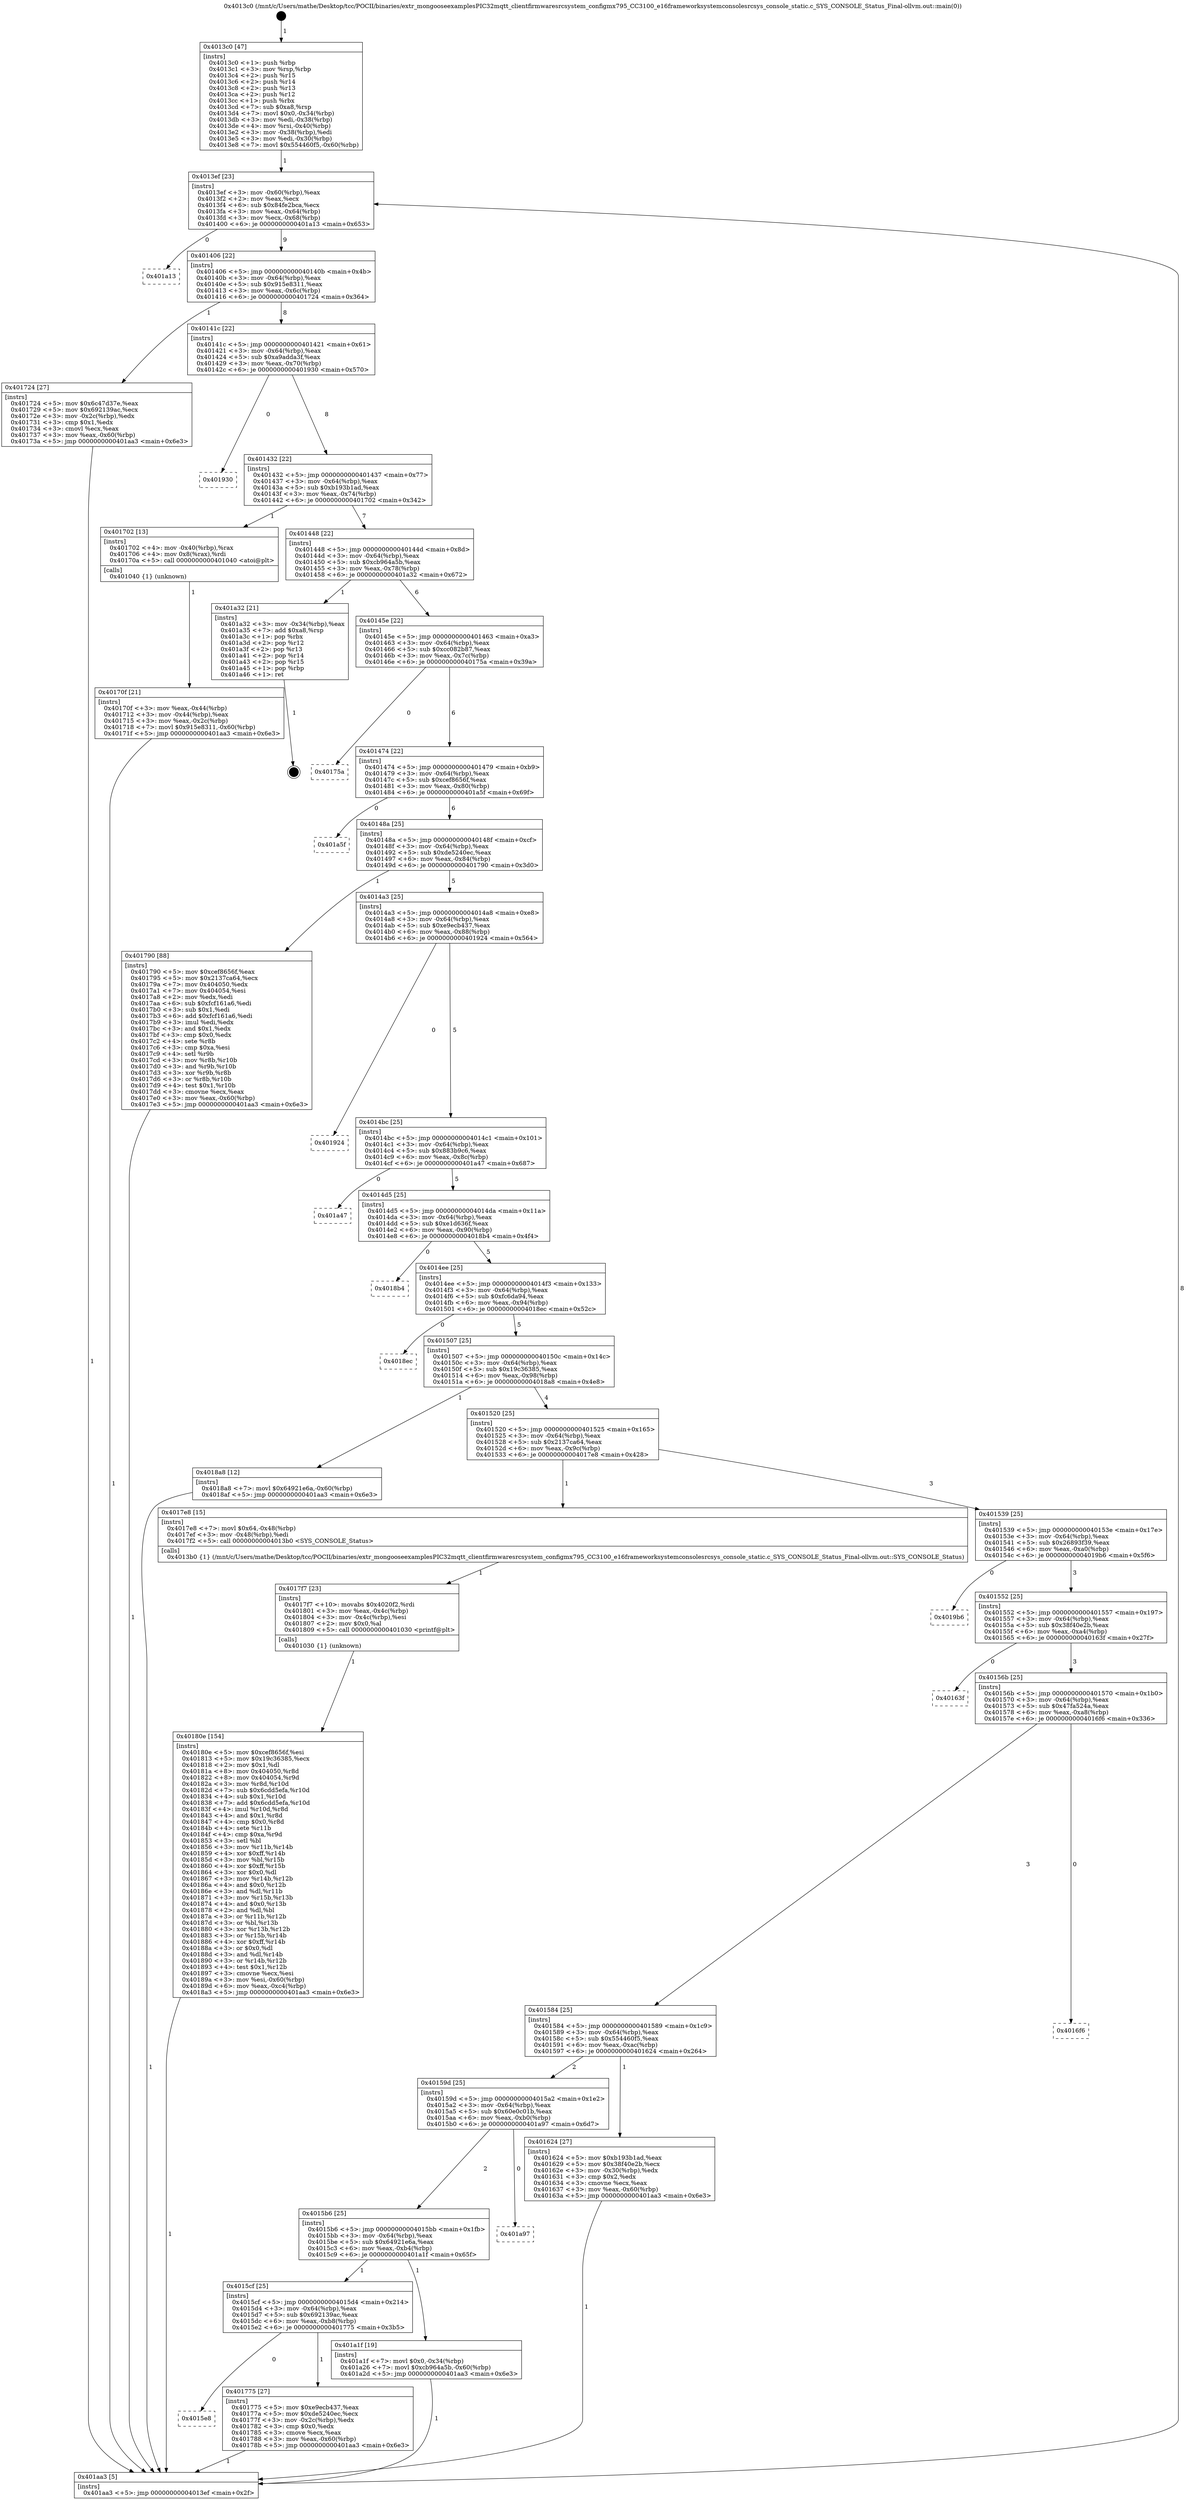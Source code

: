 digraph "0x4013c0" {
  label = "0x4013c0 (/mnt/c/Users/mathe/Desktop/tcc/POCII/binaries/extr_mongooseexamplesPIC32mqtt_clientfirmwaresrcsystem_configmx795_CC3100_e16frameworksystemconsolesrcsys_console_static.c_SYS_CONSOLE_Status_Final-ollvm.out::main(0))"
  labelloc = "t"
  node[shape=record]

  Entry [label="",width=0.3,height=0.3,shape=circle,fillcolor=black,style=filled]
  "0x4013ef" [label="{
     0x4013ef [23]\l
     | [instrs]\l
     &nbsp;&nbsp;0x4013ef \<+3\>: mov -0x60(%rbp),%eax\l
     &nbsp;&nbsp;0x4013f2 \<+2\>: mov %eax,%ecx\l
     &nbsp;&nbsp;0x4013f4 \<+6\>: sub $0x84fe2bca,%ecx\l
     &nbsp;&nbsp;0x4013fa \<+3\>: mov %eax,-0x64(%rbp)\l
     &nbsp;&nbsp;0x4013fd \<+3\>: mov %ecx,-0x68(%rbp)\l
     &nbsp;&nbsp;0x401400 \<+6\>: je 0000000000401a13 \<main+0x653\>\l
  }"]
  "0x401a13" [label="{
     0x401a13\l
  }", style=dashed]
  "0x401406" [label="{
     0x401406 [22]\l
     | [instrs]\l
     &nbsp;&nbsp;0x401406 \<+5\>: jmp 000000000040140b \<main+0x4b\>\l
     &nbsp;&nbsp;0x40140b \<+3\>: mov -0x64(%rbp),%eax\l
     &nbsp;&nbsp;0x40140e \<+5\>: sub $0x915e8311,%eax\l
     &nbsp;&nbsp;0x401413 \<+3\>: mov %eax,-0x6c(%rbp)\l
     &nbsp;&nbsp;0x401416 \<+6\>: je 0000000000401724 \<main+0x364\>\l
  }"]
  Exit [label="",width=0.3,height=0.3,shape=circle,fillcolor=black,style=filled,peripheries=2]
  "0x401724" [label="{
     0x401724 [27]\l
     | [instrs]\l
     &nbsp;&nbsp;0x401724 \<+5\>: mov $0x6c47d37e,%eax\l
     &nbsp;&nbsp;0x401729 \<+5\>: mov $0x692139ac,%ecx\l
     &nbsp;&nbsp;0x40172e \<+3\>: mov -0x2c(%rbp),%edx\l
     &nbsp;&nbsp;0x401731 \<+3\>: cmp $0x1,%edx\l
     &nbsp;&nbsp;0x401734 \<+3\>: cmovl %ecx,%eax\l
     &nbsp;&nbsp;0x401737 \<+3\>: mov %eax,-0x60(%rbp)\l
     &nbsp;&nbsp;0x40173a \<+5\>: jmp 0000000000401aa3 \<main+0x6e3\>\l
  }"]
  "0x40141c" [label="{
     0x40141c [22]\l
     | [instrs]\l
     &nbsp;&nbsp;0x40141c \<+5\>: jmp 0000000000401421 \<main+0x61\>\l
     &nbsp;&nbsp;0x401421 \<+3\>: mov -0x64(%rbp),%eax\l
     &nbsp;&nbsp;0x401424 \<+5\>: sub $0xa9adda3f,%eax\l
     &nbsp;&nbsp;0x401429 \<+3\>: mov %eax,-0x70(%rbp)\l
     &nbsp;&nbsp;0x40142c \<+6\>: je 0000000000401930 \<main+0x570\>\l
  }"]
  "0x40180e" [label="{
     0x40180e [154]\l
     | [instrs]\l
     &nbsp;&nbsp;0x40180e \<+5\>: mov $0xcef8656f,%esi\l
     &nbsp;&nbsp;0x401813 \<+5\>: mov $0x19c36385,%ecx\l
     &nbsp;&nbsp;0x401818 \<+2\>: mov $0x1,%dl\l
     &nbsp;&nbsp;0x40181a \<+8\>: mov 0x404050,%r8d\l
     &nbsp;&nbsp;0x401822 \<+8\>: mov 0x404054,%r9d\l
     &nbsp;&nbsp;0x40182a \<+3\>: mov %r8d,%r10d\l
     &nbsp;&nbsp;0x40182d \<+7\>: sub $0x6cdd5efa,%r10d\l
     &nbsp;&nbsp;0x401834 \<+4\>: sub $0x1,%r10d\l
     &nbsp;&nbsp;0x401838 \<+7\>: add $0x6cdd5efa,%r10d\l
     &nbsp;&nbsp;0x40183f \<+4\>: imul %r10d,%r8d\l
     &nbsp;&nbsp;0x401843 \<+4\>: and $0x1,%r8d\l
     &nbsp;&nbsp;0x401847 \<+4\>: cmp $0x0,%r8d\l
     &nbsp;&nbsp;0x40184b \<+4\>: sete %r11b\l
     &nbsp;&nbsp;0x40184f \<+4\>: cmp $0xa,%r9d\l
     &nbsp;&nbsp;0x401853 \<+3\>: setl %bl\l
     &nbsp;&nbsp;0x401856 \<+3\>: mov %r11b,%r14b\l
     &nbsp;&nbsp;0x401859 \<+4\>: xor $0xff,%r14b\l
     &nbsp;&nbsp;0x40185d \<+3\>: mov %bl,%r15b\l
     &nbsp;&nbsp;0x401860 \<+4\>: xor $0xff,%r15b\l
     &nbsp;&nbsp;0x401864 \<+3\>: xor $0x0,%dl\l
     &nbsp;&nbsp;0x401867 \<+3\>: mov %r14b,%r12b\l
     &nbsp;&nbsp;0x40186a \<+4\>: and $0x0,%r12b\l
     &nbsp;&nbsp;0x40186e \<+3\>: and %dl,%r11b\l
     &nbsp;&nbsp;0x401871 \<+3\>: mov %r15b,%r13b\l
     &nbsp;&nbsp;0x401874 \<+4\>: and $0x0,%r13b\l
     &nbsp;&nbsp;0x401878 \<+2\>: and %dl,%bl\l
     &nbsp;&nbsp;0x40187a \<+3\>: or %r11b,%r12b\l
     &nbsp;&nbsp;0x40187d \<+3\>: or %bl,%r13b\l
     &nbsp;&nbsp;0x401880 \<+3\>: xor %r13b,%r12b\l
     &nbsp;&nbsp;0x401883 \<+3\>: or %r15b,%r14b\l
     &nbsp;&nbsp;0x401886 \<+4\>: xor $0xff,%r14b\l
     &nbsp;&nbsp;0x40188a \<+3\>: or $0x0,%dl\l
     &nbsp;&nbsp;0x40188d \<+3\>: and %dl,%r14b\l
     &nbsp;&nbsp;0x401890 \<+3\>: or %r14b,%r12b\l
     &nbsp;&nbsp;0x401893 \<+4\>: test $0x1,%r12b\l
     &nbsp;&nbsp;0x401897 \<+3\>: cmovne %ecx,%esi\l
     &nbsp;&nbsp;0x40189a \<+3\>: mov %esi,-0x60(%rbp)\l
     &nbsp;&nbsp;0x40189d \<+6\>: mov %eax,-0xc4(%rbp)\l
     &nbsp;&nbsp;0x4018a3 \<+5\>: jmp 0000000000401aa3 \<main+0x6e3\>\l
  }"]
  "0x401930" [label="{
     0x401930\l
  }", style=dashed]
  "0x401432" [label="{
     0x401432 [22]\l
     | [instrs]\l
     &nbsp;&nbsp;0x401432 \<+5\>: jmp 0000000000401437 \<main+0x77\>\l
     &nbsp;&nbsp;0x401437 \<+3\>: mov -0x64(%rbp),%eax\l
     &nbsp;&nbsp;0x40143a \<+5\>: sub $0xb193b1ad,%eax\l
     &nbsp;&nbsp;0x40143f \<+3\>: mov %eax,-0x74(%rbp)\l
     &nbsp;&nbsp;0x401442 \<+6\>: je 0000000000401702 \<main+0x342\>\l
  }"]
  "0x4017f7" [label="{
     0x4017f7 [23]\l
     | [instrs]\l
     &nbsp;&nbsp;0x4017f7 \<+10\>: movabs $0x4020f2,%rdi\l
     &nbsp;&nbsp;0x401801 \<+3\>: mov %eax,-0x4c(%rbp)\l
     &nbsp;&nbsp;0x401804 \<+3\>: mov -0x4c(%rbp),%esi\l
     &nbsp;&nbsp;0x401807 \<+2\>: mov $0x0,%al\l
     &nbsp;&nbsp;0x401809 \<+5\>: call 0000000000401030 \<printf@plt\>\l
     | [calls]\l
     &nbsp;&nbsp;0x401030 \{1\} (unknown)\l
  }"]
  "0x401702" [label="{
     0x401702 [13]\l
     | [instrs]\l
     &nbsp;&nbsp;0x401702 \<+4\>: mov -0x40(%rbp),%rax\l
     &nbsp;&nbsp;0x401706 \<+4\>: mov 0x8(%rax),%rdi\l
     &nbsp;&nbsp;0x40170a \<+5\>: call 0000000000401040 \<atoi@plt\>\l
     | [calls]\l
     &nbsp;&nbsp;0x401040 \{1\} (unknown)\l
  }"]
  "0x401448" [label="{
     0x401448 [22]\l
     | [instrs]\l
     &nbsp;&nbsp;0x401448 \<+5\>: jmp 000000000040144d \<main+0x8d\>\l
     &nbsp;&nbsp;0x40144d \<+3\>: mov -0x64(%rbp),%eax\l
     &nbsp;&nbsp;0x401450 \<+5\>: sub $0xcb964a5b,%eax\l
     &nbsp;&nbsp;0x401455 \<+3\>: mov %eax,-0x78(%rbp)\l
     &nbsp;&nbsp;0x401458 \<+6\>: je 0000000000401a32 \<main+0x672\>\l
  }"]
  "0x4015e8" [label="{
     0x4015e8\l
  }", style=dashed]
  "0x401a32" [label="{
     0x401a32 [21]\l
     | [instrs]\l
     &nbsp;&nbsp;0x401a32 \<+3\>: mov -0x34(%rbp),%eax\l
     &nbsp;&nbsp;0x401a35 \<+7\>: add $0xa8,%rsp\l
     &nbsp;&nbsp;0x401a3c \<+1\>: pop %rbx\l
     &nbsp;&nbsp;0x401a3d \<+2\>: pop %r12\l
     &nbsp;&nbsp;0x401a3f \<+2\>: pop %r13\l
     &nbsp;&nbsp;0x401a41 \<+2\>: pop %r14\l
     &nbsp;&nbsp;0x401a43 \<+2\>: pop %r15\l
     &nbsp;&nbsp;0x401a45 \<+1\>: pop %rbp\l
     &nbsp;&nbsp;0x401a46 \<+1\>: ret\l
  }"]
  "0x40145e" [label="{
     0x40145e [22]\l
     | [instrs]\l
     &nbsp;&nbsp;0x40145e \<+5\>: jmp 0000000000401463 \<main+0xa3\>\l
     &nbsp;&nbsp;0x401463 \<+3\>: mov -0x64(%rbp),%eax\l
     &nbsp;&nbsp;0x401466 \<+5\>: sub $0xcc082b87,%eax\l
     &nbsp;&nbsp;0x40146b \<+3\>: mov %eax,-0x7c(%rbp)\l
     &nbsp;&nbsp;0x40146e \<+6\>: je 000000000040175a \<main+0x39a\>\l
  }"]
  "0x401775" [label="{
     0x401775 [27]\l
     | [instrs]\l
     &nbsp;&nbsp;0x401775 \<+5\>: mov $0xe9ecb437,%eax\l
     &nbsp;&nbsp;0x40177a \<+5\>: mov $0xde5240ec,%ecx\l
     &nbsp;&nbsp;0x40177f \<+3\>: mov -0x2c(%rbp),%edx\l
     &nbsp;&nbsp;0x401782 \<+3\>: cmp $0x0,%edx\l
     &nbsp;&nbsp;0x401785 \<+3\>: cmove %ecx,%eax\l
     &nbsp;&nbsp;0x401788 \<+3\>: mov %eax,-0x60(%rbp)\l
     &nbsp;&nbsp;0x40178b \<+5\>: jmp 0000000000401aa3 \<main+0x6e3\>\l
  }"]
  "0x40175a" [label="{
     0x40175a\l
  }", style=dashed]
  "0x401474" [label="{
     0x401474 [22]\l
     | [instrs]\l
     &nbsp;&nbsp;0x401474 \<+5\>: jmp 0000000000401479 \<main+0xb9\>\l
     &nbsp;&nbsp;0x401479 \<+3\>: mov -0x64(%rbp),%eax\l
     &nbsp;&nbsp;0x40147c \<+5\>: sub $0xcef8656f,%eax\l
     &nbsp;&nbsp;0x401481 \<+3\>: mov %eax,-0x80(%rbp)\l
     &nbsp;&nbsp;0x401484 \<+6\>: je 0000000000401a5f \<main+0x69f\>\l
  }"]
  "0x4015cf" [label="{
     0x4015cf [25]\l
     | [instrs]\l
     &nbsp;&nbsp;0x4015cf \<+5\>: jmp 00000000004015d4 \<main+0x214\>\l
     &nbsp;&nbsp;0x4015d4 \<+3\>: mov -0x64(%rbp),%eax\l
     &nbsp;&nbsp;0x4015d7 \<+5\>: sub $0x692139ac,%eax\l
     &nbsp;&nbsp;0x4015dc \<+6\>: mov %eax,-0xb8(%rbp)\l
     &nbsp;&nbsp;0x4015e2 \<+6\>: je 0000000000401775 \<main+0x3b5\>\l
  }"]
  "0x401a5f" [label="{
     0x401a5f\l
  }", style=dashed]
  "0x40148a" [label="{
     0x40148a [25]\l
     | [instrs]\l
     &nbsp;&nbsp;0x40148a \<+5\>: jmp 000000000040148f \<main+0xcf\>\l
     &nbsp;&nbsp;0x40148f \<+3\>: mov -0x64(%rbp),%eax\l
     &nbsp;&nbsp;0x401492 \<+5\>: sub $0xde5240ec,%eax\l
     &nbsp;&nbsp;0x401497 \<+6\>: mov %eax,-0x84(%rbp)\l
     &nbsp;&nbsp;0x40149d \<+6\>: je 0000000000401790 \<main+0x3d0\>\l
  }"]
  "0x401a1f" [label="{
     0x401a1f [19]\l
     | [instrs]\l
     &nbsp;&nbsp;0x401a1f \<+7\>: movl $0x0,-0x34(%rbp)\l
     &nbsp;&nbsp;0x401a26 \<+7\>: movl $0xcb964a5b,-0x60(%rbp)\l
     &nbsp;&nbsp;0x401a2d \<+5\>: jmp 0000000000401aa3 \<main+0x6e3\>\l
  }"]
  "0x401790" [label="{
     0x401790 [88]\l
     | [instrs]\l
     &nbsp;&nbsp;0x401790 \<+5\>: mov $0xcef8656f,%eax\l
     &nbsp;&nbsp;0x401795 \<+5\>: mov $0x2137ca64,%ecx\l
     &nbsp;&nbsp;0x40179a \<+7\>: mov 0x404050,%edx\l
     &nbsp;&nbsp;0x4017a1 \<+7\>: mov 0x404054,%esi\l
     &nbsp;&nbsp;0x4017a8 \<+2\>: mov %edx,%edi\l
     &nbsp;&nbsp;0x4017aa \<+6\>: sub $0xfcf161a6,%edi\l
     &nbsp;&nbsp;0x4017b0 \<+3\>: sub $0x1,%edi\l
     &nbsp;&nbsp;0x4017b3 \<+6\>: add $0xfcf161a6,%edi\l
     &nbsp;&nbsp;0x4017b9 \<+3\>: imul %edi,%edx\l
     &nbsp;&nbsp;0x4017bc \<+3\>: and $0x1,%edx\l
     &nbsp;&nbsp;0x4017bf \<+3\>: cmp $0x0,%edx\l
     &nbsp;&nbsp;0x4017c2 \<+4\>: sete %r8b\l
     &nbsp;&nbsp;0x4017c6 \<+3\>: cmp $0xa,%esi\l
     &nbsp;&nbsp;0x4017c9 \<+4\>: setl %r9b\l
     &nbsp;&nbsp;0x4017cd \<+3\>: mov %r8b,%r10b\l
     &nbsp;&nbsp;0x4017d0 \<+3\>: and %r9b,%r10b\l
     &nbsp;&nbsp;0x4017d3 \<+3\>: xor %r9b,%r8b\l
     &nbsp;&nbsp;0x4017d6 \<+3\>: or %r8b,%r10b\l
     &nbsp;&nbsp;0x4017d9 \<+4\>: test $0x1,%r10b\l
     &nbsp;&nbsp;0x4017dd \<+3\>: cmovne %ecx,%eax\l
     &nbsp;&nbsp;0x4017e0 \<+3\>: mov %eax,-0x60(%rbp)\l
     &nbsp;&nbsp;0x4017e3 \<+5\>: jmp 0000000000401aa3 \<main+0x6e3\>\l
  }"]
  "0x4014a3" [label="{
     0x4014a3 [25]\l
     | [instrs]\l
     &nbsp;&nbsp;0x4014a3 \<+5\>: jmp 00000000004014a8 \<main+0xe8\>\l
     &nbsp;&nbsp;0x4014a8 \<+3\>: mov -0x64(%rbp),%eax\l
     &nbsp;&nbsp;0x4014ab \<+5\>: sub $0xe9ecb437,%eax\l
     &nbsp;&nbsp;0x4014b0 \<+6\>: mov %eax,-0x88(%rbp)\l
     &nbsp;&nbsp;0x4014b6 \<+6\>: je 0000000000401924 \<main+0x564\>\l
  }"]
  "0x4015b6" [label="{
     0x4015b6 [25]\l
     | [instrs]\l
     &nbsp;&nbsp;0x4015b6 \<+5\>: jmp 00000000004015bb \<main+0x1fb\>\l
     &nbsp;&nbsp;0x4015bb \<+3\>: mov -0x64(%rbp),%eax\l
     &nbsp;&nbsp;0x4015be \<+5\>: sub $0x64921e6a,%eax\l
     &nbsp;&nbsp;0x4015c3 \<+6\>: mov %eax,-0xb4(%rbp)\l
     &nbsp;&nbsp;0x4015c9 \<+6\>: je 0000000000401a1f \<main+0x65f\>\l
  }"]
  "0x401924" [label="{
     0x401924\l
  }", style=dashed]
  "0x4014bc" [label="{
     0x4014bc [25]\l
     | [instrs]\l
     &nbsp;&nbsp;0x4014bc \<+5\>: jmp 00000000004014c1 \<main+0x101\>\l
     &nbsp;&nbsp;0x4014c1 \<+3\>: mov -0x64(%rbp),%eax\l
     &nbsp;&nbsp;0x4014c4 \<+5\>: sub $0x883b9c6,%eax\l
     &nbsp;&nbsp;0x4014c9 \<+6\>: mov %eax,-0x8c(%rbp)\l
     &nbsp;&nbsp;0x4014cf \<+6\>: je 0000000000401a47 \<main+0x687\>\l
  }"]
  "0x401a97" [label="{
     0x401a97\l
  }", style=dashed]
  "0x401a47" [label="{
     0x401a47\l
  }", style=dashed]
  "0x4014d5" [label="{
     0x4014d5 [25]\l
     | [instrs]\l
     &nbsp;&nbsp;0x4014d5 \<+5\>: jmp 00000000004014da \<main+0x11a\>\l
     &nbsp;&nbsp;0x4014da \<+3\>: mov -0x64(%rbp),%eax\l
     &nbsp;&nbsp;0x4014dd \<+5\>: sub $0xe1d636f,%eax\l
     &nbsp;&nbsp;0x4014e2 \<+6\>: mov %eax,-0x90(%rbp)\l
     &nbsp;&nbsp;0x4014e8 \<+6\>: je 00000000004018b4 \<main+0x4f4\>\l
  }"]
  "0x40170f" [label="{
     0x40170f [21]\l
     | [instrs]\l
     &nbsp;&nbsp;0x40170f \<+3\>: mov %eax,-0x44(%rbp)\l
     &nbsp;&nbsp;0x401712 \<+3\>: mov -0x44(%rbp),%eax\l
     &nbsp;&nbsp;0x401715 \<+3\>: mov %eax,-0x2c(%rbp)\l
     &nbsp;&nbsp;0x401718 \<+7\>: movl $0x915e8311,-0x60(%rbp)\l
     &nbsp;&nbsp;0x40171f \<+5\>: jmp 0000000000401aa3 \<main+0x6e3\>\l
  }"]
  "0x4018b4" [label="{
     0x4018b4\l
  }", style=dashed]
  "0x4014ee" [label="{
     0x4014ee [25]\l
     | [instrs]\l
     &nbsp;&nbsp;0x4014ee \<+5\>: jmp 00000000004014f3 \<main+0x133\>\l
     &nbsp;&nbsp;0x4014f3 \<+3\>: mov -0x64(%rbp),%eax\l
     &nbsp;&nbsp;0x4014f6 \<+5\>: sub $0xfc6da94,%eax\l
     &nbsp;&nbsp;0x4014fb \<+6\>: mov %eax,-0x94(%rbp)\l
     &nbsp;&nbsp;0x401501 \<+6\>: je 00000000004018ec \<main+0x52c\>\l
  }"]
  "0x4013c0" [label="{
     0x4013c0 [47]\l
     | [instrs]\l
     &nbsp;&nbsp;0x4013c0 \<+1\>: push %rbp\l
     &nbsp;&nbsp;0x4013c1 \<+3\>: mov %rsp,%rbp\l
     &nbsp;&nbsp;0x4013c4 \<+2\>: push %r15\l
     &nbsp;&nbsp;0x4013c6 \<+2\>: push %r14\l
     &nbsp;&nbsp;0x4013c8 \<+2\>: push %r13\l
     &nbsp;&nbsp;0x4013ca \<+2\>: push %r12\l
     &nbsp;&nbsp;0x4013cc \<+1\>: push %rbx\l
     &nbsp;&nbsp;0x4013cd \<+7\>: sub $0xa8,%rsp\l
     &nbsp;&nbsp;0x4013d4 \<+7\>: movl $0x0,-0x34(%rbp)\l
     &nbsp;&nbsp;0x4013db \<+3\>: mov %edi,-0x38(%rbp)\l
     &nbsp;&nbsp;0x4013de \<+4\>: mov %rsi,-0x40(%rbp)\l
     &nbsp;&nbsp;0x4013e2 \<+3\>: mov -0x38(%rbp),%edi\l
     &nbsp;&nbsp;0x4013e5 \<+3\>: mov %edi,-0x30(%rbp)\l
     &nbsp;&nbsp;0x4013e8 \<+7\>: movl $0x554460f5,-0x60(%rbp)\l
  }"]
  "0x4018ec" [label="{
     0x4018ec\l
  }", style=dashed]
  "0x401507" [label="{
     0x401507 [25]\l
     | [instrs]\l
     &nbsp;&nbsp;0x401507 \<+5\>: jmp 000000000040150c \<main+0x14c\>\l
     &nbsp;&nbsp;0x40150c \<+3\>: mov -0x64(%rbp),%eax\l
     &nbsp;&nbsp;0x40150f \<+5\>: sub $0x19c36385,%eax\l
     &nbsp;&nbsp;0x401514 \<+6\>: mov %eax,-0x98(%rbp)\l
     &nbsp;&nbsp;0x40151a \<+6\>: je 00000000004018a8 \<main+0x4e8\>\l
  }"]
  "0x401aa3" [label="{
     0x401aa3 [5]\l
     | [instrs]\l
     &nbsp;&nbsp;0x401aa3 \<+5\>: jmp 00000000004013ef \<main+0x2f\>\l
  }"]
  "0x4018a8" [label="{
     0x4018a8 [12]\l
     | [instrs]\l
     &nbsp;&nbsp;0x4018a8 \<+7\>: movl $0x64921e6a,-0x60(%rbp)\l
     &nbsp;&nbsp;0x4018af \<+5\>: jmp 0000000000401aa3 \<main+0x6e3\>\l
  }"]
  "0x401520" [label="{
     0x401520 [25]\l
     | [instrs]\l
     &nbsp;&nbsp;0x401520 \<+5\>: jmp 0000000000401525 \<main+0x165\>\l
     &nbsp;&nbsp;0x401525 \<+3\>: mov -0x64(%rbp),%eax\l
     &nbsp;&nbsp;0x401528 \<+5\>: sub $0x2137ca64,%eax\l
     &nbsp;&nbsp;0x40152d \<+6\>: mov %eax,-0x9c(%rbp)\l
     &nbsp;&nbsp;0x401533 \<+6\>: je 00000000004017e8 \<main+0x428\>\l
  }"]
  "0x40159d" [label="{
     0x40159d [25]\l
     | [instrs]\l
     &nbsp;&nbsp;0x40159d \<+5\>: jmp 00000000004015a2 \<main+0x1e2\>\l
     &nbsp;&nbsp;0x4015a2 \<+3\>: mov -0x64(%rbp),%eax\l
     &nbsp;&nbsp;0x4015a5 \<+5\>: sub $0x60e0c01b,%eax\l
     &nbsp;&nbsp;0x4015aa \<+6\>: mov %eax,-0xb0(%rbp)\l
     &nbsp;&nbsp;0x4015b0 \<+6\>: je 0000000000401a97 \<main+0x6d7\>\l
  }"]
  "0x4017e8" [label="{
     0x4017e8 [15]\l
     | [instrs]\l
     &nbsp;&nbsp;0x4017e8 \<+7\>: movl $0x64,-0x48(%rbp)\l
     &nbsp;&nbsp;0x4017ef \<+3\>: mov -0x48(%rbp),%edi\l
     &nbsp;&nbsp;0x4017f2 \<+5\>: call 00000000004013b0 \<SYS_CONSOLE_Status\>\l
     | [calls]\l
     &nbsp;&nbsp;0x4013b0 \{1\} (/mnt/c/Users/mathe/Desktop/tcc/POCII/binaries/extr_mongooseexamplesPIC32mqtt_clientfirmwaresrcsystem_configmx795_CC3100_e16frameworksystemconsolesrcsys_console_static.c_SYS_CONSOLE_Status_Final-ollvm.out::SYS_CONSOLE_Status)\l
  }"]
  "0x401539" [label="{
     0x401539 [25]\l
     | [instrs]\l
     &nbsp;&nbsp;0x401539 \<+5\>: jmp 000000000040153e \<main+0x17e\>\l
     &nbsp;&nbsp;0x40153e \<+3\>: mov -0x64(%rbp),%eax\l
     &nbsp;&nbsp;0x401541 \<+5\>: sub $0x26893f39,%eax\l
     &nbsp;&nbsp;0x401546 \<+6\>: mov %eax,-0xa0(%rbp)\l
     &nbsp;&nbsp;0x40154c \<+6\>: je 00000000004019b6 \<main+0x5f6\>\l
  }"]
  "0x401624" [label="{
     0x401624 [27]\l
     | [instrs]\l
     &nbsp;&nbsp;0x401624 \<+5\>: mov $0xb193b1ad,%eax\l
     &nbsp;&nbsp;0x401629 \<+5\>: mov $0x38f40e2b,%ecx\l
     &nbsp;&nbsp;0x40162e \<+3\>: mov -0x30(%rbp),%edx\l
     &nbsp;&nbsp;0x401631 \<+3\>: cmp $0x2,%edx\l
     &nbsp;&nbsp;0x401634 \<+3\>: cmovne %ecx,%eax\l
     &nbsp;&nbsp;0x401637 \<+3\>: mov %eax,-0x60(%rbp)\l
     &nbsp;&nbsp;0x40163a \<+5\>: jmp 0000000000401aa3 \<main+0x6e3\>\l
  }"]
  "0x4019b6" [label="{
     0x4019b6\l
  }", style=dashed]
  "0x401552" [label="{
     0x401552 [25]\l
     | [instrs]\l
     &nbsp;&nbsp;0x401552 \<+5\>: jmp 0000000000401557 \<main+0x197\>\l
     &nbsp;&nbsp;0x401557 \<+3\>: mov -0x64(%rbp),%eax\l
     &nbsp;&nbsp;0x40155a \<+5\>: sub $0x38f40e2b,%eax\l
     &nbsp;&nbsp;0x40155f \<+6\>: mov %eax,-0xa4(%rbp)\l
     &nbsp;&nbsp;0x401565 \<+6\>: je 000000000040163f \<main+0x27f\>\l
  }"]
  "0x401584" [label="{
     0x401584 [25]\l
     | [instrs]\l
     &nbsp;&nbsp;0x401584 \<+5\>: jmp 0000000000401589 \<main+0x1c9\>\l
     &nbsp;&nbsp;0x401589 \<+3\>: mov -0x64(%rbp),%eax\l
     &nbsp;&nbsp;0x40158c \<+5\>: sub $0x554460f5,%eax\l
     &nbsp;&nbsp;0x401591 \<+6\>: mov %eax,-0xac(%rbp)\l
     &nbsp;&nbsp;0x401597 \<+6\>: je 0000000000401624 \<main+0x264\>\l
  }"]
  "0x40163f" [label="{
     0x40163f\l
  }", style=dashed]
  "0x40156b" [label="{
     0x40156b [25]\l
     | [instrs]\l
     &nbsp;&nbsp;0x40156b \<+5\>: jmp 0000000000401570 \<main+0x1b0\>\l
     &nbsp;&nbsp;0x401570 \<+3\>: mov -0x64(%rbp),%eax\l
     &nbsp;&nbsp;0x401573 \<+5\>: sub $0x47fa524a,%eax\l
     &nbsp;&nbsp;0x401578 \<+6\>: mov %eax,-0xa8(%rbp)\l
     &nbsp;&nbsp;0x40157e \<+6\>: je 00000000004016f6 \<main+0x336\>\l
  }"]
  "0x4016f6" [label="{
     0x4016f6\l
  }", style=dashed]
  Entry -> "0x4013c0" [label=" 1"]
  "0x4013ef" -> "0x401a13" [label=" 0"]
  "0x4013ef" -> "0x401406" [label=" 9"]
  "0x401a32" -> Exit [label=" 1"]
  "0x401406" -> "0x401724" [label=" 1"]
  "0x401406" -> "0x40141c" [label=" 8"]
  "0x401a1f" -> "0x401aa3" [label=" 1"]
  "0x40141c" -> "0x401930" [label=" 0"]
  "0x40141c" -> "0x401432" [label=" 8"]
  "0x4018a8" -> "0x401aa3" [label=" 1"]
  "0x401432" -> "0x401702" [label=" 1"]
  "0x401432" -> "0x401448" [label=" 7"]
  "0x40180e" -> "0x401aa3" [label=" 1"]
  "0x401448" -> "0x401a32" [label=" 1"]
  "0x401448" -> "0x40145e" [label=" 6"]
  "0x4017f7" -> "0x40180e" [label=" 1"]
  "0x40145e" -> "0x40175a" [label=" 0"]
  "0x40145e" -> "0x401474" [label=" 6"]
  "0x4017e8" -> "0x4017f7" [label=" 1"]
  "0x401474" -> "0x401a5f" [label=" 0"]
  "0x401474" -> "0x40148a" [label=" 6"]
  "0x401775" -> "0x401aa3" [label=" 1"]
  "0x40148a" -> "0x401790" [label=" 1"]
  "0x40148a" -> "0x4014a3" [label=" 5"]
  "0x4015cf" -> "0x4015e8" [label=" 0"]
  "0x4014a3" -> "0x401924" [label=" 0"]
  "0x4014a3" -> "0x4014bc" [label=" 5"]
  "0x401790" -> "0x401aa3" [label=" 1"]
  "0x4014bc" -> "0x401a47" [label=" 0"]
  "0x4014bc" -> "0x4014d5" [label=" 5"]
  "0x4015b6" -> "0x4015cf" [label=" 1"]
  "0x4014d5" -> "0x4018b4" [label=" 0"]
  "0x4014d5" -> "0x4014ee" [label=" 5"]
  "0x4015cf" -> "0x401775" [label=" 1"]
  "0x4014ee" -> "0x4018ec" [label=" 0"]
  "0x4014ee" -> "0x401507" [label=" 5"]
  "0x40159d" -> "0x4015b6" [label=" 2"]
  "0x401507" -> "0x4018a8" [label=" 1"]
  "0x401507" -> "0x401520" [label=" 4"]
  "0x40159d" -> "0x401a97" [label=" 0"]
  "0x401520" -> "0x4017e8" [label=" 1"]
  "0x401520" -> "0x401539" [label=" 3"]
  "0x4015b6" -> "0x401a1f" [label=" 1"]
  "0x401539" -> "0x4019b6" [label=" 0"]
  "0x401539" -> "0x401552" [label=" 3"]
  "0x401724" -> "0x401aa3" [label=" 1"]
  "0x401552" -> "0x40163f" [label=" 0"]
  "0x401552" -> "0x40156b" [label=" 3"]
  "0x401702" -> "0x40170f" [label=" 1"]
  "0x40156b" -> "0x4016f6" [label=" 0"]
  "0x40156b" -> "0x401584" [label=" 3"]
  "0x40170f" -> "0x401aa3" [label=" 1"]
  "0x401584" -> "0x401624" [label=" 1"]
  "0x401584" -> "0x40159d" [label=" 2"]
  "0x401624" -> "0x401aa3" [label=" 1"]
  "0x4013c0" -> "0x4013ef" [label=" 1"]
  "0x401aa3" -> "0x4013ef" [label=" 8"]
}
